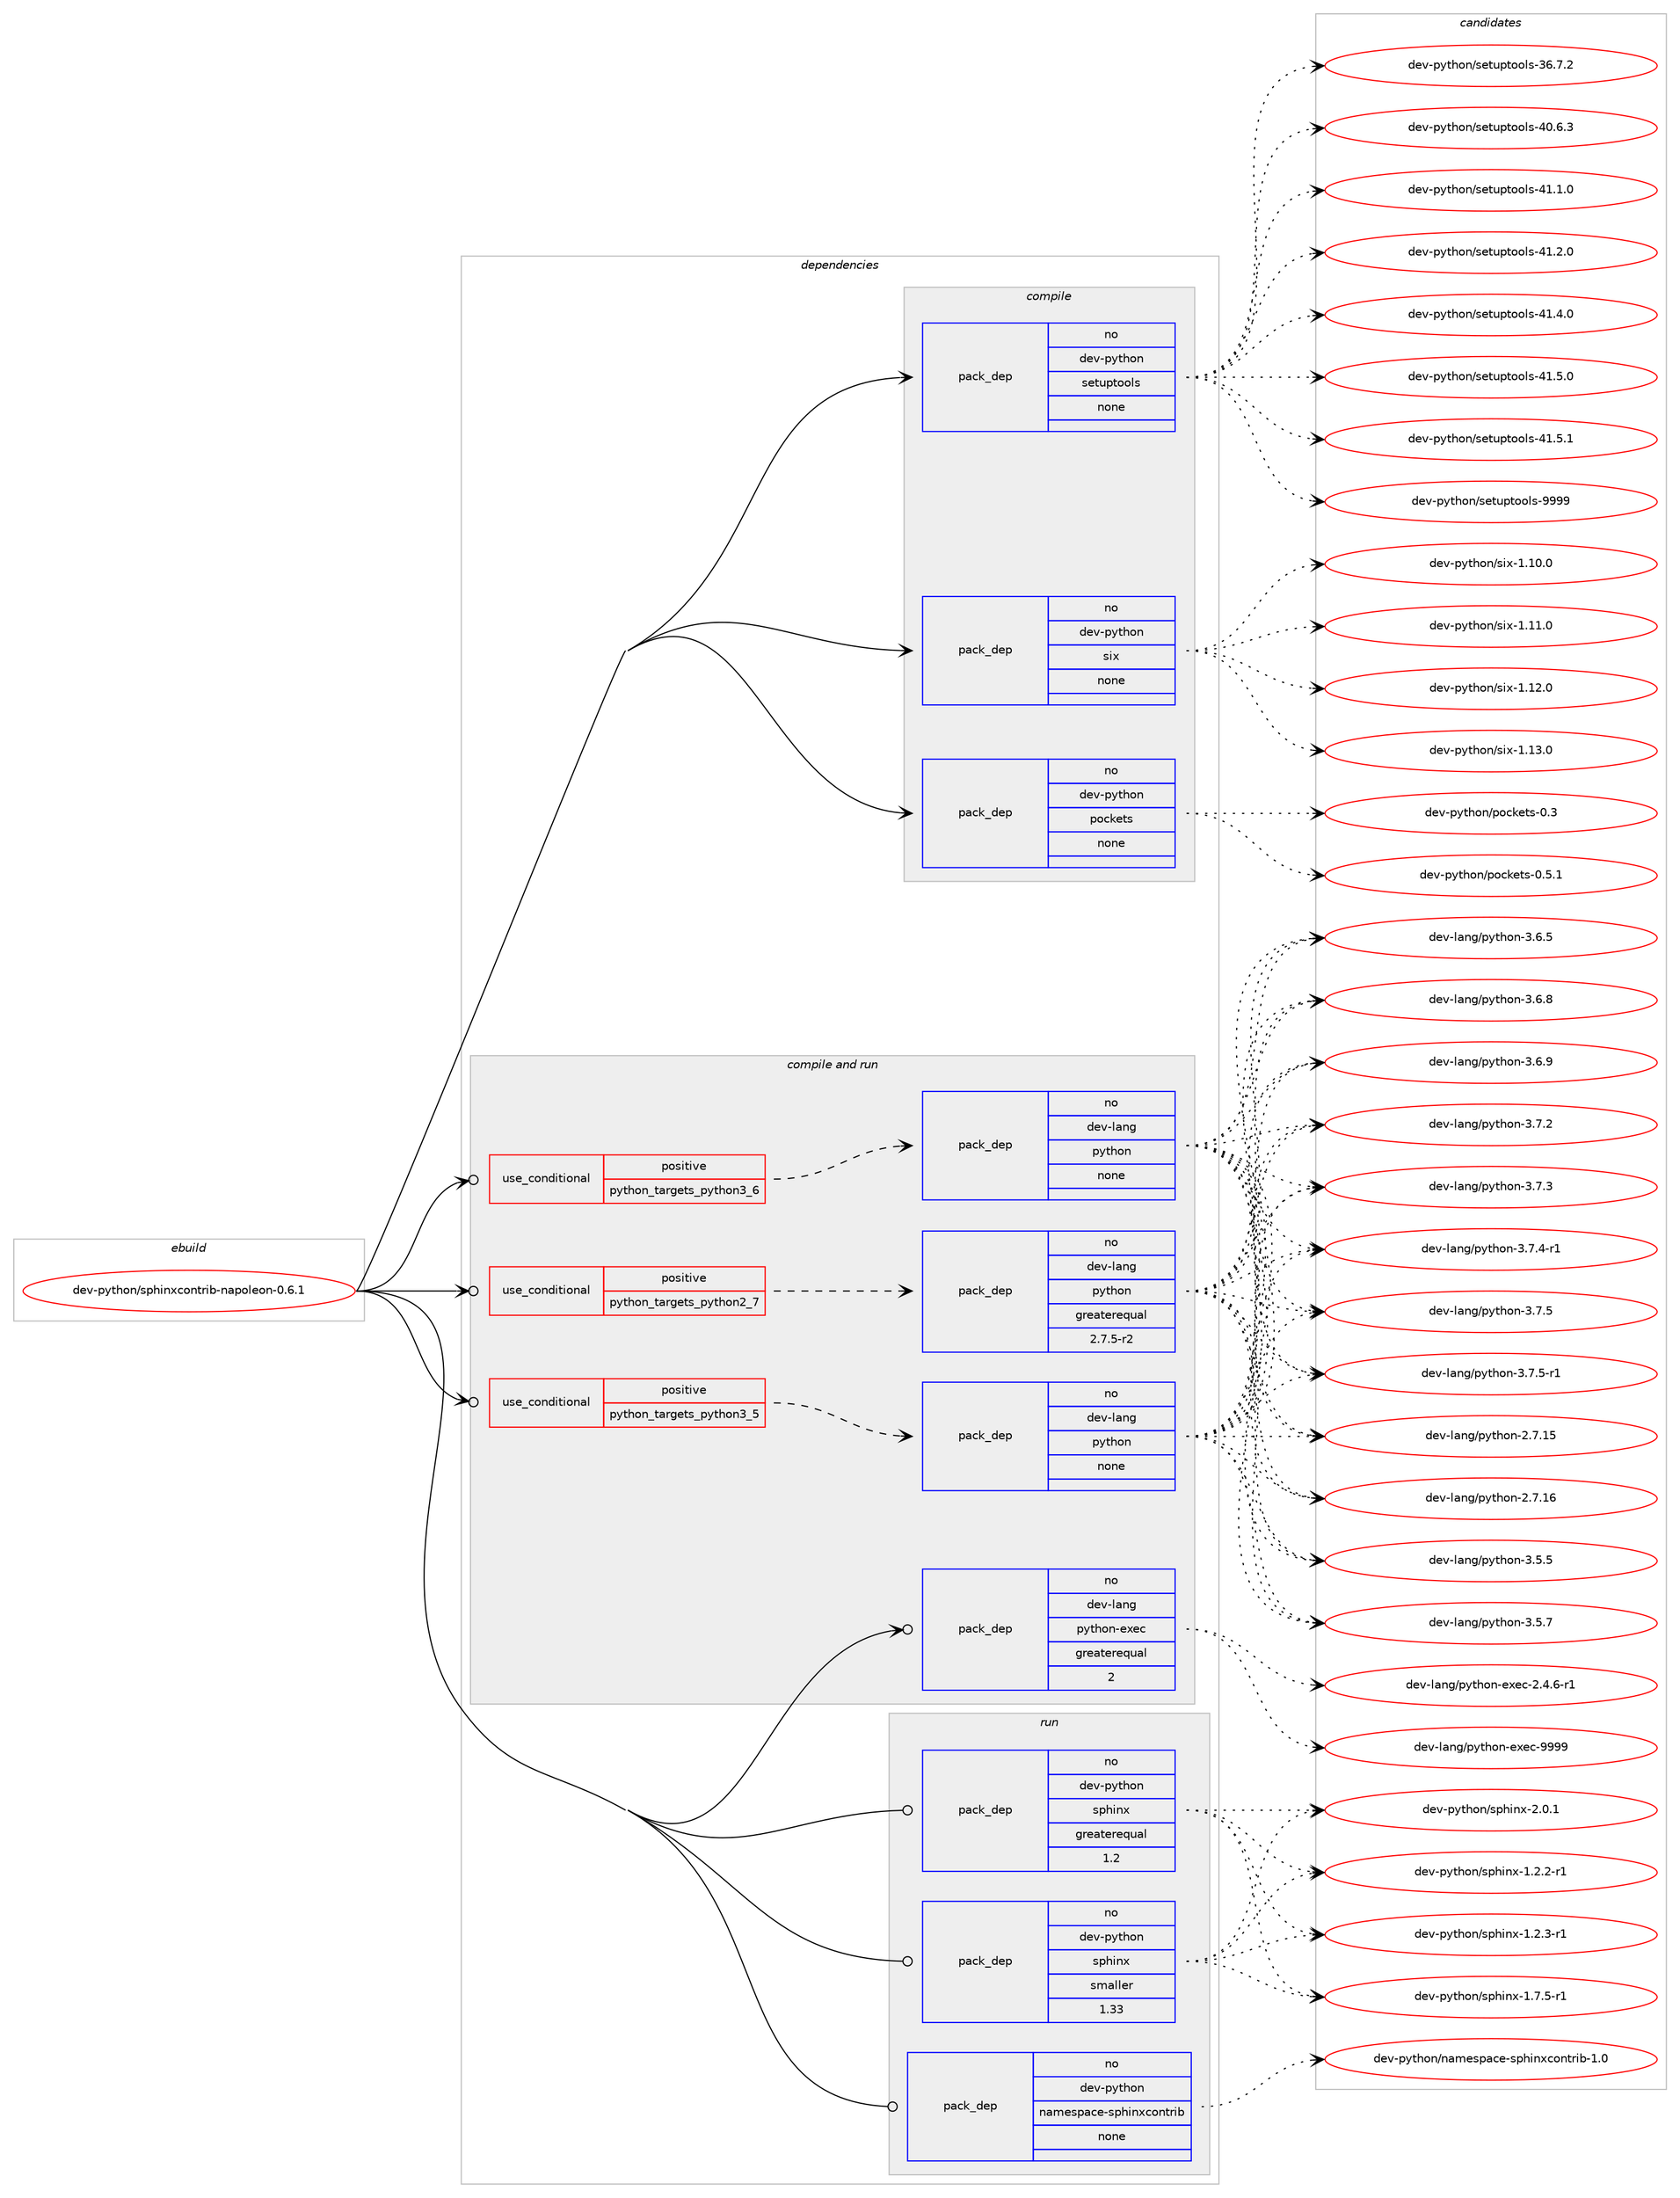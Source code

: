 digraph prolog {

# *************
# Graph options
# *************

newrank=true;
concentrate=true;
compound=true;
graph [rankdir=LR,fontname=Helvetica,fontsize=10,ranksep=1.5];#, ranksep=2.5, nodesep=0.2];
edge  [arrowhead=vee];
node  [fontname=Helvetica,fontsize=10];

# **********
# The ebuild
# **********

subgraph cluster_leftcol {
color=gray;
rank=same;
label=<<i>ebuild</i>>;
id [label="dev-python/sphinxcontrib-napoleon-0.6.1", color=red, width=4, href="../dev-python/sphinxcontrib-napoleon-0.6.1.svg"];
}

# ****************
# The dependencies
# ****************

subgraph cluster_midcol {
color=gray;
label=<<i>dependencies</i>>;
subgraph cluster_compile {
fillcolor="#eeeeee";
style=filled;
label=<<i>compile</i>>;
subgraph pack476835 {
dependency638495 [label=<<TABLE BORDER="0" CELLBORDER="1" CELLSPACING="0" CELLPADDING="4" WIDTH="220"><TR><TD ROWSPAN="6" CELLPADDING="30">pack_dep</TD></TR><TR><TD WIDTH="110">no</TD></TR><TR><TD>dev-python</TD></TR><TR><TD>pockets</TD></TR><TR><TD>none</TD></TR><TR><TD></TD></TR></TABLE>>, shape=none, color=blue];
}
id:e -> dependency638495:w [weight=20,style="solid",arrowhead="vee"];
subgraph pack476836 {
dependency638496 [label=<<TABLE BORDER="0" CELLBORDER="1" CELLSPACING="0" CELLPADDING="4" WIDTH="220"><TR><TD ROWSPAN="6" CELLPADDING="30">pack_dep</TD></TR><TR><TD WIDTH="110">no</TD></TR><TR><TD>dev-python</TD></TR><TR><TD>setuptools</TD></TR><TR><TD>none</TD></TR><TR><TD></TD></TR></TABLE>>, shape=none, color=blue];
}
id:e -> dependency638496:w [weight=20,style="solid",arrowhead="vee"];
subgraph pack476837 {
dependency638497 [label=<<TABLE BORDER="0" CELLBORDER="1" CELLSPACING="0" CELLPADDING="4" WIDTH="220"><TR><TD ROWSPAN="6" CELLPADDING="30">pack_dep</TD></TR><TR><TD WIDTH="110">no</TD></TR><TR><TD>dev-python</TD></TR><TR><TD>six</TD></TR><TR><TD>none</TD></TR><TR><TD></TD></TR></TABLE>>, shape=none, color=blue];
}
id:e -> dependency638497:w [weight=20,style="solid",arrowhead="vee"];
}
subgraph cluster_compileandrun {
fillcolor="#eeeeee";
style=filled;
label=<<i>compile and run</i>>;
subgraph cond149779 {
dependency638498 [label=<<TABLE BORDER="0" CELLBORDER="1" CELLSPACING="0" CELLPADDING="4"><TR><TD ROWSPAN="3" CELLPADDING="10">use_conditional</TD></TR><TR><TD>positive</TD></TR><TR><TD>python_targets_python2_7</TD></TR></TABLE>>, shape=none, color=red];
subgraph pack476838 {
dependency638499 [label=<<TABLE BORDER="0" CELLBORDER="1" CELLSPACING="0" CELLPADDING="4" WIDTH="220"><TR><TD ROWSPAN="6" CELLPADDING="30">pack_dep</TD></TR><TR><TD WIDTH="110">no</TD></TR><TR><TD>dev-lang</TD></TR><TR><TD>python</TD></TR><TR><TD>greaterequal</TD></TR><TR><TD>2.7.5-r2</TD></TR></TABLE>>, shape=none, color=blue];
}
dependency638498:e -> dependency638499:w [weight=20,style="dashed",arrowhead="vee"];
}
id:e -> dependency638498:w [weight=20,style="solid",arrowhead="odotvee"];
subgraph cond149780 {
dependency638500 [label=<<TABLE BORDER="0" CELLBORDER="1" CELLSPACING="0" CELLPADDING="4"><TR><TD ROWSPAN="3" CELLPADDING="10">use_conditional</TD></TR><TR><TD>positive</TD></TR><TR><TD>python_targets_python3_5</TD></TR></TABLE>>, shape=none, color=red];
subgraph pack476839 {
dependency638501 [label=<<TABLE BORDER="0" CELLBORDER="1" CELLSPACING="0" CELLPADDING="4" WIDTH="220"><TR><TD ROWSPAN="6" CELLPADDING="30">pack_dep</TD></TR><TR><TD WIDTH="110">no</TD></TR><TR><TD>dev-lang</TD></TR><TR><TD>python</TD></TR><TR><TD>none</TD></TR><TR><TD></TD></TR></TABLE>>, shape=none, color=blue];
}
dependency638500:e -> dependency638501:w [weight=20,style="dashed",arrowhead="vee"];
}
id:e -> dependency638500:w [weight=20,style="solid",arrowhead="odotvee"];
subgraph cond149781 {
dependency638502 [label=<<TABLE BORDER="0" CELLBORDER="1" CELLSPACING="0" CELLPADDING="4"><TR><TD ROWSPAN="3" CELLPADDING="10">use_conditional</TD></TR><TR><TD>positive</TD></TR><TR><TD>python_targets_python3_6</TD></TR></TABLE>>, shape=none, color=red];
subgraph pack476840 {
dependency638503 [label=<<TABLE BORDER="0" CELLBORDER="1" CELLSPACING="0" CELLPADDING="4" WIDTH="220"><TR><TD ROWSPAN="6" CELLPADDING="30">pack_dep</TD></TR><TR><TD WIDTH="110">no</TD></TR><TR><TD>dev-lang</TD></TR><TR><TD>python</TD></TR><TR><TD>none</TD></TR><TR><TD></TD></TR></TABLE>>, shape=none, color=blue];
}
dependency638502:e -> dependency638503:w [weight=20,style="dashed",arrowhead="vee"];
}
id:e -> dependency638502:w [weight=20,style="solid",arrowhead="odotvee"];
subgraph pack476841 {
dependency638504 [label=<<TABLE BORDER="0" CELLBORDER="1" CELLSPACING="0" CELLPADDING="4" WIDTH="220"><TR><TD ROWSPAN="6" CELLPADDING="30">pack_dep</TD></TR><TR><TD WIDTH="110">no</TD></TR><TR><TD>dev-lang</TD></TR><TR><TD>python-exec</TD></TR><TR><TD>greaterequal</TD></TR><TR><TD>2</TD></TR></TABLE>>, shape=none, color=blue];
}
id:e -> dependency638504:w [weight=20,style="solid",arrowhead="odotvee"];
}
subgraph cluster_run {
fillcolor="#eeeeee";
style=filled;
label=<<i>run</i>>;
subgraph pack476842 {
dependency638505 [label=<<TABLE BORDER="0" CELLBORDER="1" CELLSPACING="0" CELLPADDING="4" WIDTH="220"><TR><TD ROWSPAN="6" CELLPADDING="30">pack_dep</TD></TR><TR><TD WIDTH="110">no</TD></TR><TR><TD>dev-python</TD></TR><TR><TD>namespace-sphinxcontrib</TD></TR><TR><TD>none</TD></TR><TR><TD></TD></TR></TABLE>>, shape=none, color=blue];
}
id:e -> dependency638505:w [weight=20,style="solid",arrowhead="odot"];
subgraph pack476843 {
dependency638506 [label=<<TABLE BORDER="0" CELLBORDER="1" CELLSPACING="0" CELLPADDING="4" WIDTH="220"><TR><TD ROWSPAN="6" CELLPADDING="30">pack_dep</TD></TR><TR><TD WIDTH="110">no</TD></TR><TR><TD>dev-python</TD></TR><TR><TD>sphinx</TD></TR><TR><TD>greaterequal</TD></TR><TR><TD>1.2</TD></TR></TABLE>>, shape=none, color=blue];
}
id:e -> dependency638506:w [weight=20,style="solid",arrowhead="odot"];
subgraph pack476844 {
dependency638507 [label=<<TABLE BORDER="0" CELLBORDER="1" CELLSPACING="0" CELLPADDING="4" WIDTH="220"><TR><TD ROWSPAN="6" CELLPADDING="30">pack_dep</TD></TR><TR><TD WIDTH="110">no</TD></TR><TR><TD>dev-python</TD></TR><TR><TD>sphinx</TD></TR><TR><TD>smaller</TD></TR><TR><TD>1.33</TD></TR></TABLE>>, shape=none, color=blue];
}
id:e -> dependency638507:w [weight=20,style="solid",arrowhead="odot"];
}
}

# **************
# The candidates
# **************

subgraph cluster_choices {
rank=same;
color=gray;
label=<<i>candidates</i>>;

subgraph choice476835 {
color=black;
nodesep=1;
choice10010111845112121116104111110471121119910710111611545484651 [label="dev-python/pockets-0.3", color=red, width=4,href="../dev-python/pockets-0.3.svg"];
choice100101118451121211161041111104711211199107101116115454846534649 [label="dev-python/pockets-0.5.1", color=red, width=4,href="../dev-python/pockets-0.5.1.svg"];
dependency638495:e -> choice10010111845112121116104111110471121119910710111611545484651:w [style=dotted,weight="100"];
dependency638495:e -> choice100101118451121211161041111104711211199107101116115454846534649:w [style=dotted,weight="100"];
}
subgraph choice476836 {
color=black;
nodesep=1;
choice100101118451121211161041111104711510111611711211611111110811545515446554650 [label="dev-python/setuptools-36.7.2", color=red, width=4,href="../dev-python/setuptools-36.7.2.svg"];
choice100101118451121211161041111104711510111611711211611111110811545524846544651 [label="dev-python/setuptools-40.6.3", color=red, width=4,href="../dev-python/setuptools-40.6.3.svg"];
choice100101118451121211161041111104711510111611711211611111110811545524946494648 [label="dev-python/setuptools-41.1.0", color=red, width=4,href="../dev-python/setuptools-41.1.0.svg"];
choice100101118451121211161041111104711510111611711211611111110811545524946504648 [label="dev-python/setuptools-41.2.0", color=red, width=4,href="../dev-python/setuptools-41.2.0.svg"];
choice100101118451121211161041111104711510111611711211611111110811545524946524648 [label="dev-python/setuptools-41.4.0", color=red, width=4,href="../dev-python/setuptools-41.4.0.svg"];
choice100101118451121211161041111104711510111611711211611111110811545524946534648 [label="dev-python/setuptools-41.5.0", color=red, width=4,href="../dev-python/setuptools-41.5.0.svg"];
choice100101118451121211161041111104711510111611711211611111110811545524946534649 [label="dev-python/setuptools-41.5.1", color=red, width=4,href="../dev-python/setuptools-41.5.1.svg"];
choice10010111845112121116104111110471151011161171121161111111081154557575757 [label="dev-python/setuptools-9999", color=red, width=4,href="../dev-python/setuptools-9999.svg"];
dependency638496:e -> choice100101118451121211161041111104711510111611711211611111110811545515446554650:w [style=dotted,weight="100"];
dependency638496:e -> choice100101118451121211161041111104711510111611711211611111110811545524846544651:w [style=dotted,weight="100"];
dependency638496:e -> choice100101118451121211161041111104711510111611711211611111110811545524946494648:w [style=dotted,weight="100"];
dependency638496:e -> choice100101118451121211161041111104711510111611711211611111110811545524946504648:w [style=dotted,weight="100"];
dependency638496:e -> choice100101118451121211161041111104711510111611711211611111110811545524946524648:w [style=dotted,weight="100"];
dependency638496:e -> choice100101118451121211161041111104711510111611711211611111110811545524946534648:w [style=dotted,weight="100"];
dependency638496:e -> choice100101118451121211161041111104711510111611711211611111110811545524946534649:w [style=dotted,weight="100"];
dependency638496:e -> choice10010111845112121116104111110471151011161171121161111111081154557575757:w [style=dotted,weight="100"];
}
subgraph choice476837 {
color=black;
nodesep=1;
choice100101118451121211161041111104711510512045494649484648 [label="dev-python/six-1.10.0", color=red, width=4,href="../dev-python/six-1.10.0.svg"];
choice100101118451121211161041111104711510512045494649494648 [label="dev-python/six-1.11.0", color=red, width=4,href="../dev-python/six-1.11.0.svg"];
choice100101118451121211161041111104711510512045494649504648 [label="dev-python/six-1.12.0", color=red, width=4,href="../dev-python/six-1.12.0.svg"];
choice100101118451121211161041111104711510512045494649514648 [label="dev-python/six-1.13.0", color=red, width=4,href="../dev-python/six-1.13.0.svg"];
dependency638497:e -> choice100101118451121211161041111104711510512045494649484648:w [style=dotted,weight="100"];
dependency638497:e -> choice100101118451121211161041111104711510512045494649494648:w [style=dotted,weight="100"];
dependency638497:e -> choice100101118451121211161041111104711510512045494649504648:w [style=dotted,weight="100"];
dependency638497:e -> choice100101118451121211161041111104711510512045494649514648:w [style=dotted,weight="100"];
}
subgraph choice476838 {
color=black;
nodesep=1;
choice10010111845108971101034711212111610411111045504655464953 [label="dev-lang/python-2.7.15", color=red, width=4,href="../dev-lang/python-2.7.15.svg"];
choice10010111845108971101034711212111610411111045504655464954 [label="dev-lang/python-2.7.16", color=red, width=4,href="../dev-lang/python-2.7.16.svg"];
choice100101118451089711010347112121116104111110455146534653 [label="dev-lang/python-3.5.5", color=red, width=4,href="../dev-lang/python-3.5.5.svg"];
choice100101118451089711010347112121116104111110455146534655 [label="dev-lang/python-3.5.7", color=red, width=4,href="../dev-lang/python-3.5.7.svg"];
choice100101118451089711010347112121116104111110455146544653 [label="dev-lang/python-3.6.5", color=red, width=4,href="../dev-lang/python-3.6.5.svg"];
choice100101118451089711010347112121116104111110455146544656 [label="dev-lang/python-3.6.8", color=red, width=4,href="../dev-lang/python-3.6.8.svg"];
choice100101118451089711010347112121116104111110455146544657 [label="dev-lang/python-3.6.9", color=red, width=4,href="../dev-lang/python-3.6.9.svg"];
choice100101118451089711010347112121116104111110455146554650 [label="dev-lang/python-3.7.2", color=red, width=4,href="../dev-lang/python-3.7.2.svg"];
choice100101118451089711010347112121116104111110455146554651 [label="dev-lang/python-3.7.3", color=red, width=4,href="../dev-lang/python-3.7.3.svg"];
choice1001011184510897110103471121211161041111104551465546524511449 [label="dev-lang/python-3.7.4-r1", color=red, width=4,href="../dev-lang/python-3.7.4-r1.svg"];
choice100101118451089711010347112121116104111110455146554653 [label="dev-lang/python-3.7.5", color=red, width=4,href="../dev-lang/python-3.7.5.svg"];
choice1001011184510897110103471121211161041111104551465546534511449 [label="dev-lang/python-3.7.5-r1", color=red, width=4,href="../dev-lang/python-3.7.5-r1.svg"];
dependency638499:e -> choice10010111845108971101034711212111610411111045504655464953:w [style=dotted,weight="100"];
dependency638499:e -> choice10010111845108971101034711212111610411111045504655464954:w [style=dotted,weight="100"];
dependency638499:e -> choice100101118451089711010347112121116104111110455146534653:w [style=dotted,weight="100"];
dependency638499:e -> choice100101118451089711010347112121116104111110455146534655:w [style=dotted,weight="100"];
dependency638499:e -> choice100101118451089711010347112121116104111110455146544653:w [style=dotted,weight="100"];
dependency638499:e -> choice100101118451089711010347112121116104111110455146544656:w [style=dotted,weight="100"];
dependency638499:e -> choice100101118451089711010347112121116104111110455146544657:w [style=dotted,weight="100"];
dependency638499:e -> choice100101118451089711010347112121116104111110455146554650:w [style=dotted,weight="100"];
dependency638499:e -> choice100101118451089711010347112121116104111110455146554651:w [style=dotted,weight="100"];
dependency638499:e -> choice1001011184510897110103471121211161041111104551465546524511449:w [style=dotted,weight="100"];
dependency638499:e -> choice100101118451089711010347112121116104111110455146554653:w [style=dotted,weight="100"];
dependency638499:e -> choice1001011184510897110103471121211161041111104551465546534511449:w [style=dotted,weight="100"];
}
subgraph choice476839 {
color=black;
nodesep=1;
choice10010111845108971101034711212111610411111045504655464953 [label="dev-lang/python-2.7.15", color=red, width=4,href="../dev-lang/python-2.7.15.svg"];
choice10010111845108971101034711212111610411111045504655464954 [label="dev-lang/python-2.7.16", color=red, width=4,href="../dev-lang/python-2.7.16.svg"];
choice100101118451089711010347112121116104111110455146534653 [label="dev-lang/python-3.5.5", color=red, width=4,href="../dev-lang/python-3.5.5.svg"];
choice100101118451089711010347112121116104111110455146534655 [label="dev-lang/python-3.5.7", color=red, width=4,href="../dev-lang/python-3.5.7.svg"];
choice100101118451089711010347112121116104111110455146544653 [label="dev-lang/python-3.6.5", color=red, width=4,href="../dev-lang/python-3.6.5.svg"];
choice100101118451089711010347112121116104111110455146544656 [label="dev-lang/python-3.6.8", color=red, width=4,href="../dev-lang/python-3.6.8.svg"];
choice100101118451089711010347112121116104111110455146544657 [label="dev-lang/python-3.6.9", color=red, width=4,href="../dev-lang/python-3.6.9.svg"];
choice100101118451089711010347112121116104111110455146554650 [label="dev-lang/python-3.7.2", color=red, width=4,href="../dev-lang/python-3.7.2.svg"];
choice100101118451089711010347112121116104111110455146554651 [label="dev-lang/python-3.7.3", color=red, width=4,href="../dev-lang/python-3.7.3.svg"];
choice1001011184510897110103471121211161041111104551465546524511449 [label="dev-lang/python-3.7.4-r1", color=red, width=4,href="../dev-lang/python-3.7.4-r1.svg"];
choice100101118451089711010347112121116104111110455146554653 [label="dev-lang/python-3.7.5", color=red, width=4,href="../dev-lang/python-3.7.5.svg"];
choice1001011184510897110103471121211161041111104551465546534511449 [label="dev-lang/python-3.7.5-r1", color=red, width=4,href="../dev-lang/python-3.7.5-r1.svg"];
dependency638501:e -> choice10010111845108971101034711212111610411111045504655464953:w [style=dotted,weight="100"];
dependency638501:e -> choice10010111845108971101034711212111610411111045504655464954:w [style=dotted,weight="100"];
dependency638501:e -> choice100101118451089711010347112121116104111110455146534653:w [style=dotted,weight="100"];
dependency638501:e -> choice100101118451089711010347112121116104111110455146534655:w [style=dotted,weight="100"];
dependency638501:e -> choice100101118451089711010347112121116104111110455146544653:w [style=dotted,weight="100"];
dependency638501:e -> choice100101118451089711010347112121116104111110455146544656:w [style=dotted,weight="100"];
dependency638501:e -> choice100101118451089711010347112121116104111110455146544657:w [style=dotted,weight="100"];
dependency638501:e -> choice100101118451089711010347112121116104111110455146554650:w [style=dotted,weight="100"];
dependency638501:e -> choice100101118451089711010347112121116104111110455146554651:w [style=dotted,weight="100"];
dependency638501:e -> choice1001011184510897110103471121211161041111104551465546524511449:w [style=dotted,weight="100"];
dependency638501:e -> choice100101118451089711010347112121116104111110455146554653:w [style=dotted,weight="100"];
dependency638501:e -> choice1001011184510897110103471121211161041111104551465546534511449:w [style=dotted,weight="100"];
}
subgraph choice476840 {
color=black;
nodesep=1;
choice10010111845108971101034711212111610411111045504655464953 [label="dev-lang/python-2.7.15", color=red, width=4,href="../dev-lang/python-2.7.15.svg"];
choice10010111845108971101034711212111610411111045504655464954 [label="dev-lang/python-2.7.16", color=red, width=4,href="../dev-lang/python-2.7.16.svg"];
choice100101118451089711010347112121116104111110455146534653 [label="dev-lang/python-3.5.5", color=red, width=4,href="../dev-lang/python-3.5.5.svg"];
choice100101118451089711010347112121116104111110455146534655 [label="dev-lang/python-3.5.7", color=red, width=4,href="../dev-lang/python-3.5.7.svg"];
choice100101118451089711010347112121116104111110455146544653 [label="dev-lang/python-3.6.5", color=red, width=4,href="../dev-lang/python-3.6.5.svg"];
choice100101118451089711010347112121116104111110455146544656 [label="dev-lang/python-3.6.8", color=red, width=4,href="../dev-lang/python-3.6.8.svg"];
choice100101118451089711010347112121116104111110455146544657 [label="dev-lang/python-3.6.9", color=red, width=4,href="../dev-lang/python-3.6.9.svg"];
choice100101118451089711010347112121116104111110455146554650 [label="dev-lang/python-3.7.2", color=red, width=4,href="../dev-lang/python-3.7.2.svg"];
choice100101118451089711010347112121116104111110455146554651 [label="dev-lang/python-3.7.3", color=red, width=4,href="../dev-lang/python-3.7.3.svg"];
choice1001011184510897110103471121211161041111104551465546524511449 [label="dev-lang/python-3.7.4-r1", color=red, width=4,href="../dev-lang/python-3.7.4-r1.svg"];
choice100101118451089711010347112121116104111110455146554653 [label="dev-lang/python-3.7.5", color=red, width=4,href="../dev-lang/python-3.7.5.svg"];
choice1001011184510897110103471121211161041111104551465546534511449 [label="dev-lang/python-3.7.5-r1", color=red, width=4,href="../dev-lang/python-3.7.5-r1.svg"];
dependency638503:e -> choice10010111845108971101034711212111610411111045504655464953:w [style=dotted,weight="100"];
dependency638503:e -> choice10010111845108971101034711212111610411111045504655464954:w [style=dotted,weight="100"];
dependency638503:e -> choice100101118451089711010347112121116104111110455146534653:w [style=dotted,weight="100"];
dependency638503:e -> choice100101118451089711010347112121116104111110455146534655:w [style=dotted,weight="100"];
dependency638503:e -> choice100101118451089711010347112121116104111110455146544653:w [style=dotted,weight="100"];
dependency638503:e -> choice100101118451089711010347112121116104111110455146544656:w [style=dotted,weight="100"];
dependency638503:e -> choice100101118451089711010347112121116104111110455146544657:w [style=dotted,weight="100"];
dependency638503:e -> choice100101118451089711010347112121116104111110455146554650:w [style=dotted,weight="100"];
dependency638503:e -> choice100101118451089711010347112121116104111110455146554651:w [style=dotted,weight="100"];
dependency638503:e -> choice1001011184510897110103471121211161041111104551465546524511449:w [style=dotted,weight="100"];
dependency638503:e -> choice100101118451089711010347112121116104111110455146554653:w [style=dotted,weight="100"];
dependency638503:e -> choice1001011184510897110103471121211161041111104551465546534511449:w [style=dotted,weight="100"];
}
subgraph choice476841 {
color=black;
nodesep=1;
choice10010111845108971101034711212111610411111045101120101994550465246544511449 [label="dev-lang/python-exec-2.4.6-r1", color=red, width=4,href="../dev-lang/python-exec-2.4.6-r1.svg"];
choice10010111845108971101034711212111610411111045101120101994557575757 [label="dev-lang/python-exec-9999", color=red, width=4,href="../dev-lang/python-exec-9999.svg"];
dependency638504:e -> choice10010111845108971101034711212111610411111045101120101994550465246544511449:w [style=dotted,weight="100"];
dependency638504:e -> choice10010111845108971101034711212111610411111045101120101994557575757:w [style=dotted,weight="100"];
}
subgraph choice476842 {
color=black;
nodesep=1;
choice100101118451121211161041111104711097109101115112979910145115112104105110120991111101161141059845494648 [label="dev-python/namespace-sphinxcontrib-1.0", color=red, width=4,href="../dev-python/namespace-sphinxcontrib-1.0.svg"];
dependency638505:e -> choice100101118451121211161041111104711097109101115112979910145115112104105110120991111101161141059845494648:w [style=dotted,weight="100"];
}
subgraph choice476843 {
color=black;
nodesep=1;
choice10010111845112121116104111110471151121041051101204549465046504511449 [label="dev-python/sphinx-1.2.2-r1", color=red, width=4,href="../dev-python/sphinx-1.2.2-r1.svg"];
choice10010111845112121116104111110471151121041051101204549465046514511449 [label="dev-python/sphinx-1.2.3-r1", color=red, width=4,href="../dev-python/sphinx-1.2.3-r1.svg"];
choice10010111845112121116104111110471151121041051101204549465546534511449 [label="dev-python/sphinx-1.7.5-r1", color=red, width=4,href="../dev-python/sphinx-1.7.5-r1.svg"];
choice1001011184511212111610411111047115112104105110120455046484649 [label="dev-python/sphinx-2.0.1", color=red, width=4,href="../dev-python/sphinx-2.0.1.svg"];
dependency638506:e -> choice10010111845112121116104111110471151121041051101204549465046504511449:w [style=dotted,weight="100"];
dependency638506:e -> choice10010111845112121116104111110471151121041051101204549465046514511449:w [style=dotted,weight="100"];
dependency638506:e -> choice10010111845112121116104111110471151121041051101204549465546534511449:w [style=dotted,weight="100"];
dependency638506:e -> choice1001011184511212111610411111047115112104105110120455046484649:w [style=dotted,weight="100"];
}
subgraph choice476844 {
color=black;
nodesep=1;
choice10010111845112121116104111110471151121041051101204549465046504511449 [label="dev-python/sphinx-1.2.2-r1", color=red, width=4,href="../dev-python/sphinx-1.2.2-r1.svg"];
choice10010111845112121116104111110471151121041051101204549465046514511449 [label="dev-python/sphinx-1.2.3-r1", color=red, width=4,href="../dev-python/sphinx-1.2.3-r1.svg"];
choice10010111845112121116104111110471151121041051101204549465546534511449 [label="dev-python/sphinx-1.7.5-r1", color=red, width=4,href="../dev-python/sphinx-1.7.5-r1.svg"];
choice1001011184511212111610411111047115112104105110120455046484649 [label="dev-python/sphinx-2.0.1", color=red, width=4,href="../dev-python/sphinx-2.0.1.svg"];
dependency638507:e -> choice10010111845112121116104111110471151121041051101204549465046504511449:w [style=dotted,weight="100"];
dependency638507:e -> choice10010111845112121116104111110471151121041051101204549465046514511449:w [style=dotted,weight="100"];
dependency638507:e -> choice10010111845112121116104111110471151121041051101204549465546534511449:w [style=dotted,weight="100"];
dependency638507:e -> choice1001011184511212111610411111047115112104105110120455046484649:w [style=dotted,weight="100"];
}
}

}
